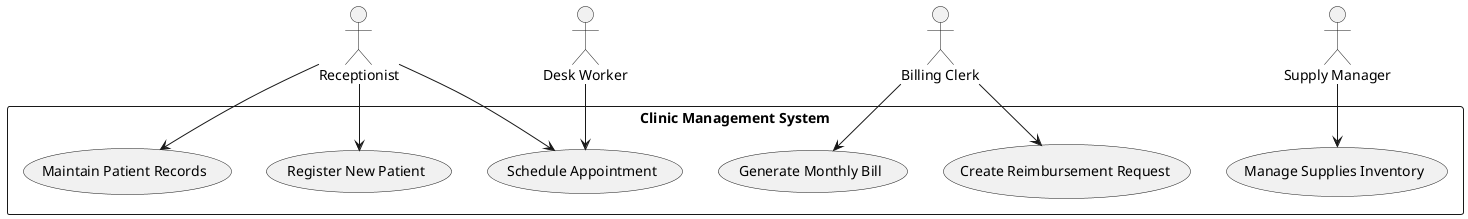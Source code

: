 @startuml
actor Receptionist
actor "Desk Worker" as DeskWorker
actor "Billing Clerk" as BillingClerk
actor "Supply Manager" as SupplyManager

rectangle "Clinic Management System" {
  usecase "Register New Patient" as UC1
  usecase "Schedule Appointment" as UC2
  usecase "Maintain Patient Records" as UC3
  usecase "Generate Monthly Bill" as UC4
  usecase "Create Reimbursement Request" as UC5
  usecase "Manage Supplies Inventory" as UC6
}

Receptionist --> UC1
Receptionist --> UC2
Receptionist --> UC3

DeskWorker --> UC2

BillingClerk --> UC4
BillingClerk --> UC5

SupplyManager --> UC6
@enduml
